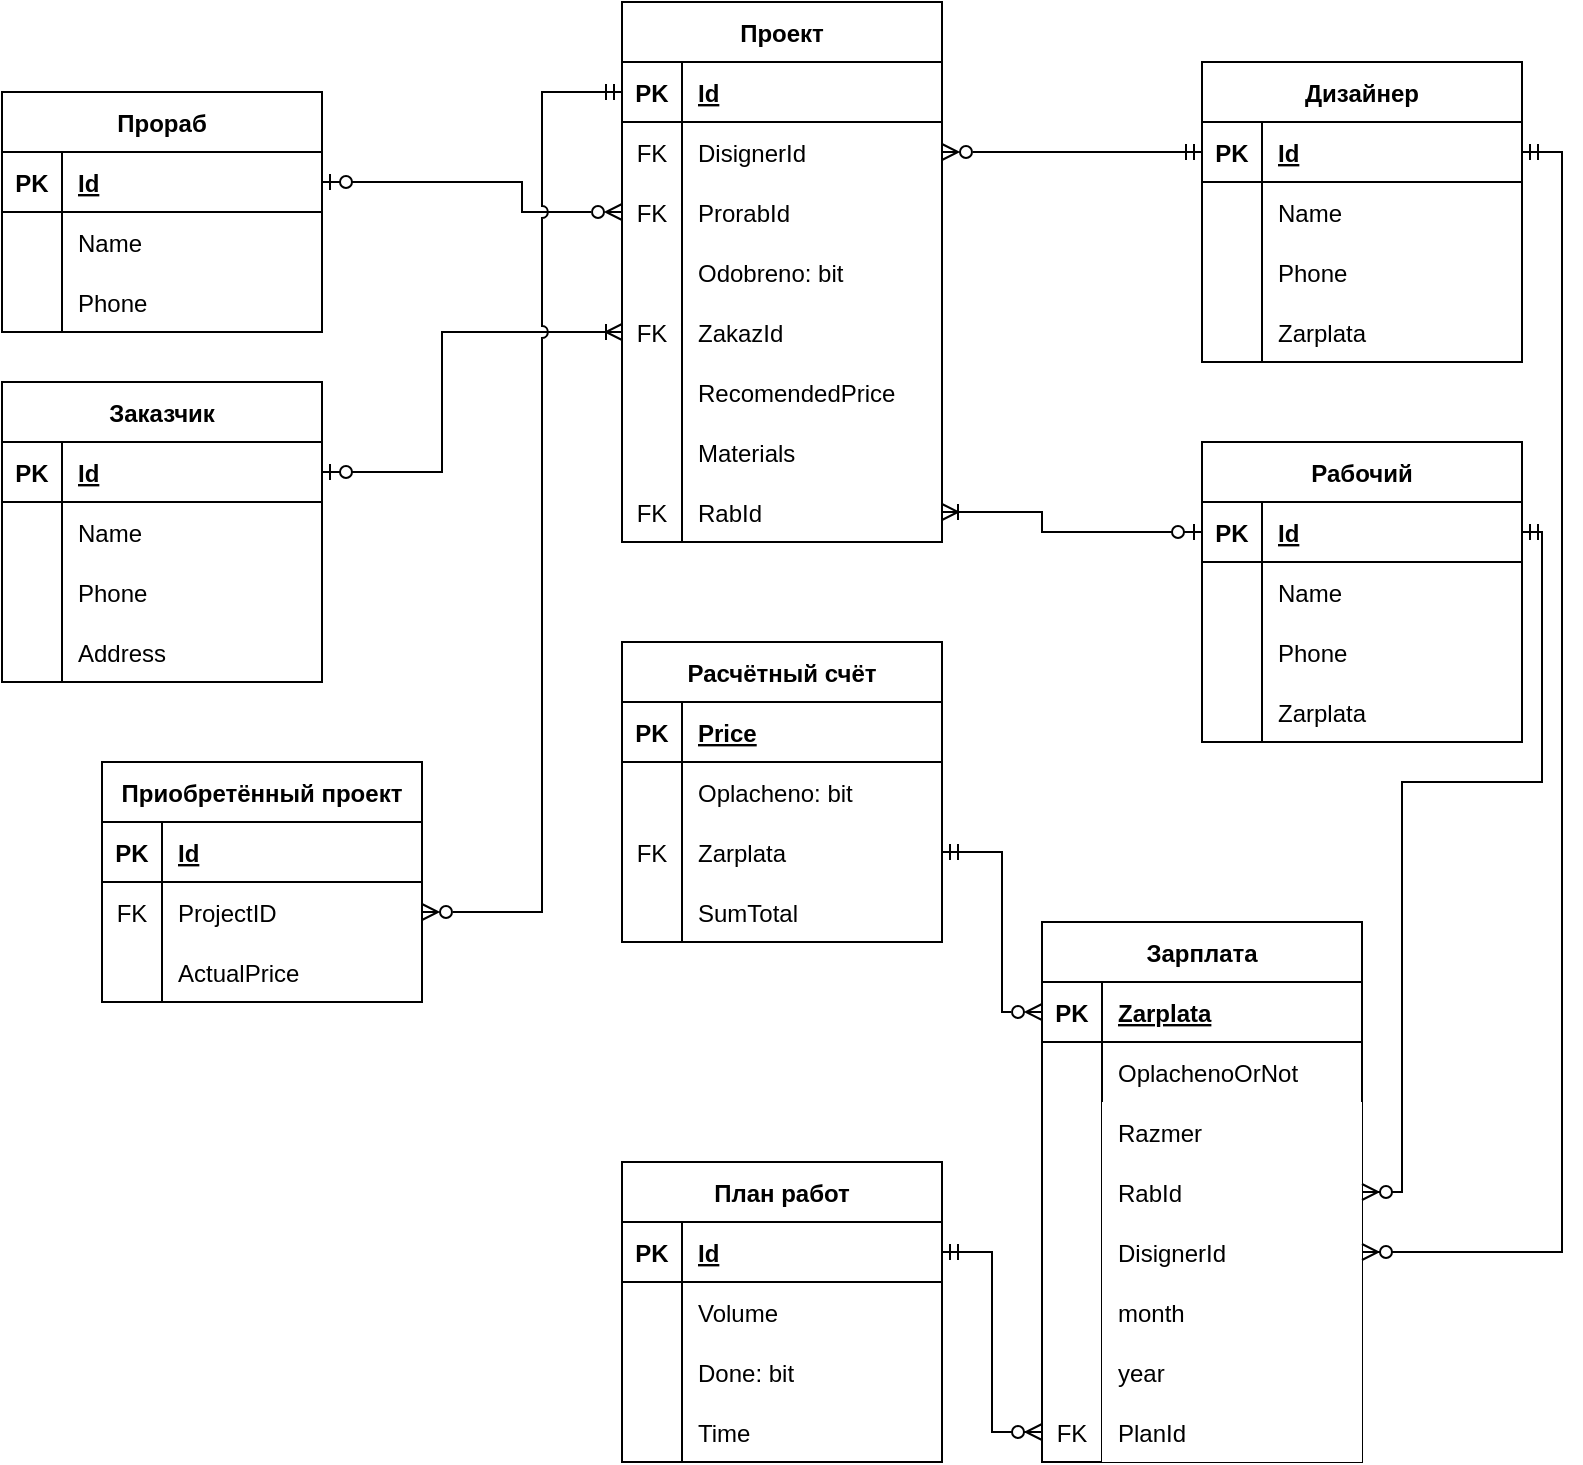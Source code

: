<mxfile version="15.8.8" type="github"><diagram id="3Rl8tJcSyYSh5Y90n7Nx" name="Page-1"><mxGraphModel dx="872" dy="517" grid="1" gridSize="10" guides="1" tooltips="1" connect="1" arrows="1" fold="1" page="1" pageScale="1" pageWidth="827" pageHeight="1169" math="0" shadow="0"><root><mxCell id="0"/><mxCell id="1" parent="0"/><mxCell id="2GZpzk0-WSEuEttG-zYp-17" value="Дизайнер" style="shape=table;startSize=30;container=1;collapsible=1;childLayout=tableLayout;fixedRows=1;rowLines=0;fontStyle=1;align=center;resizeLast=1;" parent="1" vertex="1"><mxGeometry x="630" y="60" width="160" height="150" as="geometry"><mxRectangle x="30" y="60" width="90" height="30" as="alternateBounds"/></mxGeometry></mxCell><mxCell id="2GZpzk0-WSEuEttG-zYp-18" value="" style="shape=partialRectangle;collapsible=0;dropTarget=0;pointerEvents=0;fillColor=none;top=0;left=0;bottom=1;right=0;points=[[0,0.5],[1,0.5]];portConstraint=eastwest;" parent="2GZpzk0-WSEuEttG-zYp-17" vertex="1"><mxGeometry y="30" width="160" height="30" as="geometry"/></mxCell><mxCell id="2GZpzk0-WSEuEttG-zYp-19" value="PK" style="shape=partialRectangle;connectable=0;fillColor=none;top=0;left=0;bottom=0;right=0;fontStyle=1;overflow=hidden;" parent="2GZpzk0-WSEuEttG-zYp-18" vertex="1"><mxGeometry width="30" height="30" as="geometry"><mxRectangle width="30" height="30" as="alternateBounds"/></mxGeometry></mxCell><mxCell id="2GZpzk0-WSEuEttG-zYp-20" value="Id" style="shape=partialRectangle;connectable=0;fillColor=none;top=0;left=0;bottom=0;right=0;align=left;spacingLeft=6;fontStyle=5;overflow=hidden;" parent="2GZpzk0-WSEuEttG-zYp-18" vertex="1"><mxGeometry x="30" width="130" height="30" as="geometry"><mxRectangle width="130" height="30" as="alternateBounds"/></mxGeometry></mxCell><mxCell id="2GZpzk0-WSEuEttG-zYp-21" value="" style="shape=partialRectangle;collapsible=0;dropTarget=0;pointerEvents=0;fillColor=none;top=0;left=0;bottom=0;right=0;points=[[0,0.5],[1,0.5]];portConstraint=eastwest;" parent="2GZpzk0-WSEuEttG-zYp-17" vertex="1"><mxGeometry y="60" width="160" height="30" as="geometry"/></mxCell><mxCell id="2GZpzk0-WSEuEttG-zYp-22" value="" style="shape=partialRectangle;connectable=0;fillColor=none;top=0;left=0;bottom=0;right=0;editable=1;overflow=hidden;" parent="2GZpzk0-WSEuEttG-zYp-21" vertex="1"><mxGeometry width="30" height="30" as="geometry"><mxRectangle width="30" height="30" as="alternateBounds"/></mxGeometry></mxCell><mxCell id="2GZpzk0-WSEuEttG-zYp-23" value="Name" style="shape=partialRectangle;connectable=0;fillColor=none;top=0;left=0;bottom=0;right=0;align=left;spacingLeft=6;overflow=hidden;" parent="2GZpzk0-WSEuEttG-zYp-21" vertex="1"><mxGeometry x="30" width="130" height="30" as="geometry"><mxRectangle width="130" height="30" as="alternateBounds"/></mxGeometry></mxCell><mxCell id="2GZpzk0-WSEuEttG-zYp-52" style="shape=partialRectangle;collapsible=0;dropTarget=0;pointerEvents=0;fillColor=none;top=0;left=0;bottom=0;right=0;points=[[0,0.5],[1,0.5]];portConstraint=eastwest;" parent="2GZpzk0-WSEuEttG-zYp-17" vertex="1"><mxGeometry y="90" width="160" height="30" as="geometry"/></mxCell><mxCell id="2GZpzk0-WSEuEttG-zYp-53" style="shape=partialRectangle;connectable=0;fillColor=none;top=0;left=0;bottom=0;right=0;editable=1;overflow=hidden;" parent="2GZpzk0-WSEuEttG-zYp-52" vertex="1"><mxGeometry width="30" height="30" as="geometry"><mxRectangle width="30" height="30" as="alternateBounds"/></mxGeometry></mxCell><mxCell id="2GZpzk0-WSEuEttG-zYp-54" value="Phone" style="shape=partialRectangle;connectable=0;fillColor=none;top=0;left=0;bottom=0;right=0;align=left;spacingLeft=6;overflow=hidden;" parent="2GZpzk0-WSEuEttG-zYp-52" vertex="1"><mxGeometry x="30" width="130" height="30" as="geometry"><mxRectangle width="130" height="30" as="alternateBounds"/></mxGeometry></mxCell><mxCell id="2GZpzk0-WSEuEttG-zYp-129" style="shape=partialRectangle;collapsible=0;dropTarget=0;pointerEvents=0;fillColor=none;top=0;left=0;bottom=0;right=0;points=[[0,0.5],[1,0.5]];portConstraint=eastwest;" parent="2GZpzk0-WSEuEttG-zYp-17" vertex="1"><mxGeometry y="120" width="160" height="30" as="geometry"/></mxCell><mxCell id="2GZpzk0-WSEuEttG-zYp-130" value="" style="shape=partialRectangle;connectable=0;fillColor=none;top=0;left=0;bottom=0;right=0;editable=1;overflow=hidden;" parent="2GZpzk0-WSEuEttG-zYp-129" vertex="1"><mxGeometry width="30" height="30" as="geometry"><mxRectangle width="30" height="30" as="alternateBounds"/></mxGeometry></mxCell><mxCell id="2GZpzk0-WSEuEttG-zYp-131" value="Zarplata" style="shape=partialRectangle;connectable=0;fillColor=none;top=0;left=0;bottom=0;right=0;align=left;spacingLeft=6;overflow=hidden;" parent="2GZpzk0-WSEuEttG-zYp-129" vertex="1"><mxGeometry x="30" width="130" height="30" as="geometry"><mxRectangle width="130" height="30" as="alternateBounds"/></mxGeometry></mxCell><mxCell id="2GZpzk0-WSEuEttG-zYp-24" value="Рабочий" style="shape=table;startSize=30;container=1;collapsible=1;childLayout=tableLayout;fixedRows=1;rowLines=0;fontStyle=1;align=center;resizeLast=1;" parent="1" vertex="1"><mxGeometry x="630" y="250" width="160" height="150" as="geometry"><mxRectangle x="30" y="60" width="90" height="30" as="alternateBounds"/></mxGeometry></mxCell><mxCell id="2GZpzk0-WSEuEttG-zYp-25" value="" style="shape=partialRectangle;collapsible=0;dropTarget=0;pointerEvents=0;fillColor=none;top=0;left=0;bottom=1;right=0;points=[[0,0.5],[1,0.5]];portConstraint=eastwest;" parent="2GZpzk0-WSEuEttG-zYp-24" vertex="1"><mxGeometry y="30" width="160" height="30" as="geometry"/></mxCell><mxCell id="2GZpzk0-WSEuEttG-zYp-26" value="PK" style="shape=partialRectangle;connectable=0;fillColor=none;top=0;left=0;bottom=0;right=0;fontStyle=1;overflow=hidden;" parent="2GZpzk0-WSEuEttG-zYp-25" vertex="1"><mxGeometry width="30" height="30" as="geometry"><mxRectangle width="30" height="30" as="alternateBounds"/></mxGeometry></mxCell><mxCell id="2GZpzk0-WSEuEttG-zYp-27" value="Id" style="shape=partialRectangle;connectable=0;fillColor=none;top=0;left=0;bottom=0;right=0;align=left;spacingLeft=6;fontStyle=5;overflow=hidden;" parent="2GZpzk0-WSEuEttG-zYp-25" vertex="1"><mxGeometry x="30" width="130" height="30" as="geometry"><mxRectangle width="130" height="30" as="alternateBounds"/></mxGeometry></mxCell><mxCell id="2GZpzk0-WSEuEttG-zYp-28" value="" style="shape=partialRectangle;collapsible=0;dropTarget=0;pointerEvents=0;fillColor=none;top=0;left=0;bottom=0;right=0;points=[[0,0.5],[1,0.5]];portConstraint=eastwest;" parent="2GZpzk0-WSEuEttG-zYp-24" vertex="1"><mxGeometry y="60" width="160" height="30" as="geometry"/></mxCell><mxCell id="2GZpzk0-WSEuEttG-zYp-29" value="" style="shape=partialRectangle;connectable=0;fillColor=none;top=0;left=0;bottom=0;right=0;editable=1;overflow=hidden;" parent="2GZpzk0-WSEuEttG-zYp-28" vertex="1"><mxGeometry width="30" height="30" as="geometry"><mxRectangle width="30" height="30" as="alternateBounds"/></mxGeometry></mxCell><mxCell id="2GZpzk0-WSEuEttG-zYp-30" value="Name" style="shape=partialRectangle;connectable=0;fillColor=none;top=0;left=0;bottom=0;right=0;align=left;spacingLeft=6;overflow=hidden;" parent="2GZpzk0-WSEuEttG-zYp-28" vertex="1"><mxGeometry x="30" width="130" height="30" as="geometry"><mxRectangle width="130" height="30" as="alternateBounds"/></mxGeometry></mxCell><mxCell id="2GZpzk0-WSEuEttG-zYp-49" style="shape=partialRectangle;collapsible=0;dropTarget=0;pointerEvents=0;fillColor=none;top=0;left=0;bottom=0;right=0;points=[[0,0.5],[1,0.5]];portConstraint=eastwest;" parent="2GZpzk0-WSEuEttG-zYp-24" vertex="1"><mxGeometry y="90" width="160" height="30" as="geometry"/></mxCell><mxCell id="2GZpzk0-WSEuEttG-zYp-50" style="shape=partialRectangle;connectable=0;fillColor=none;top=0;left=0;bottom=0;right=0;editable=1;overflow=hidden;" parent="2GZpzk0-WSEuEttG-zYp-49" vertex="1"><mxGeometry width="30" height="30" as="geometry"><mxRectangle width="30" height="30" as="alternateBounds"/></mxGeometry></mxCell><mxCell id="2GZpzk0-WSEuEttG-zYp-51" value="Phone" style="shape=partialRectangle;connectable=0;fillColor=none;top=0;left=0;bottom=0;right=0;align=left;spacingLeft=6;overflow=hidden;" parent="2GZpzk0-WSEuEttG-zYp-49" vertex="1"><mxGeometry x="30" width="130" height="30" as="geometry"><mxRectangle width="130" height="30" as="alternateBounds"/></mxGeometry></mxCell><mxCell id="2GZpzk0-WSEuEttG-zYp-110" style="shape=partialRectangle;collapsible=0;dropTarget=0;pointerEvents=0;fillColor=none;top=0;left=0;bottom=0;right=0;points=[[0,0.5],[1,0.5]];portConstraint=eastwest;" parent="2GZpzk0-WSEuEttG-zYp-24" vertex="1"><mxGeometry y="120" width="160" height="30" as="geometry"/></mxCell><mxCell id="2GZpzk0-WSEuEttG-zYp-111" value="" style="shape=partialRectangle;connectable=0;fillColor=none;top=0;left=0;bottom=0;right=0;editable=1;overflow=hidden;" parent="2GZpzk0-WSEuEttG-zYp-110" vertex="1"><mxGeometry width="30" height="30" as="geometry"><mxRectangle width="30" height="30" as="alternateBounds"/></mxGeometry></mxCell><mxCell id="2GZpzk0-WSEuEttG-zYp-112" value="Zarplata" style="shape=partialRectangle;connectable=0;fillColor=none;top=0;left=0;bottom=0;right=0;align=left;spacingLeft=6;overflow=hidden;" parent="2GZpzk0-WSEuEttG-zYp-110" vertex="1"><mxGeometry x="30" width="130" height="30" as="geometry"><mxRectangle width="130" height="30" as="alternateBounds"/></mxGeometry></mxCell><mxCell id="2GZpzk0-WSEuEttG-zYp-65" value="Заказчик" style="shape=table;startSize=30;container=1;collapsible=1;childLayout=tableLayout;fixedRows=1;rowLines=0;fontStyle=1;align=center;resizeLast=1;" parent="1" vertex="1"><mxGeometry x="30" y="220" width="160" height="150" as="geometry"><mxRectangle x="30" y="60" width="90" height="30" as="alternateBounds"/></mxGeometry></mxCell><mxCell id="2GZpzk0-WSEuEttG-zYp-66" value="" style="shape=partialRectangle;collapsible=0;dropTarget=0;pointerEvents=0;fillColor=none;top=0;left=0;bottom=1;right=0;points=[[0,0.5],[1,0.5]];portConstraint=eastwest;" parent="2GZpzk0-WSEuEttG-zYp-65" vertex="1"><mxGeometry y="30" width="160" height="30" as="geometry"/></mxCell><mxCell id="2GZpzk0-WSEuEttG-zYp-67" value="PK" style="shape=partialRectangle;connectable=0;fillColor=none;top=0;left=0;bottom=0;right=0;fontStyle=1;overflow=hidden;" parent="2GZpzk0-WSEuEttG-zYp-66" vertex="1"><mxGeometry width="30" height="30" as="geometry"><mxRectangle width="30" height="30" as="alternateBounds"/></mxGeometry></mxCell><mxCell id="2GZpzk0-WSEuEttG-zYp-68" value="Id" style="shape=partialRectangle;connectable=0;fillColor=none;top=0;left=0;bottom=0;right=0;align=left;spacingLeft=6;fontStyle=5;overflow=hidden;" parent="2GZpzk0-WSEuEttG-zYp-66" vertex="1"><mxGeometry x="30" width="130" height="30" as="geometry"><mxRectangle width="130" height="30" as="alternateBounds"/></mxGeometry></mxCell><mxCell id="2GZpzk0-WSEuEttG-zYp-69" value="" style="shape=partialRectangle;collapsible=0;dropTarget=0;pointerEvents=0;fillColor=none;top=0;left=0;bottom=0;right=0;points=[[0,0.5],[1,0.5]];portConstraint=eastwest;" parent="2GZpzk0-WSEuEttG-zYp-65" vertex="1"><mxGeometry y="60" width="160" height="30" as="geometry"/></mxCell><mxCell id="2GZpzk0-WSEuEttG-zYp-70" value="" style="shape=partialRectangle;connectable=0;fillColor=none;top=0;left=0;bottom=0;right=0;editable=1;overflow=hidden;" parent="2GZpzk0-WSEuEttG-zYp-69" vertex="1"><mxGeometry width="30" height="30" as="geometry"><mxRectangle width="30" height="30" as="alternateBounds"/></mxGeometry></mxCell><mxCell id="2GZpzk0-WSEuEttG-zYp-71" value="Name" style="shape=partialRectangle;connectable=0;fillColor=none;top=0;left=0;bottom=0;right=0;align=left;spacingLeft=6;overflow=hidden;" parent="2GZpzk0-WSEuEttG-zYp-69" vertex="1"><mxGeometry x="30" width="130" height="30" as="geometry"><mxRectangle width="130" height="30" as="alternateBounds"/></mxGeometry></mxCell><mxCell id="2GZpzk0-WSEuEttG-zYp-72" style="shape=partialRectangle;collapsible=0;dropTarget=0;pointerEvents=0;fillColor=none;top=0;left=0;bottom=0;right=0;points=[[0,0.5],[1,0.5]];portConstraint=eastwest;" parent="2GZpzk0-WSEuEttG-zYp-65" vertex="1"><mxGeometry y="90" width="160" height="30" as="geometry"/></mxCell><mxCell id="2GZpzk0-WSEuEttG-zYp-73" style="shape=partialRectangle;connectable=0;fillColor=none;top=0;left=0;bottom=0;right=0;editable=1;overflow=hidden;" parent="2GZpzk0-WSEuEttG-zYp-72" vertex="1"><mxGeometry width="30" height="30" as="geometry"><mxRectangle width="30" height="30" as="alternateBounds"/></mxGeometry></mxCell><mxCell id="2GZpzk0-WSEuEttG-zYp-74" value="Phone" style="shape=partialRectangle;connectable=0;fillColor=none;top=0;left=0;bottom=0;right=0;align=left;spacingLeft=6;overflow=hidden;" parent="2GZpzk0-WSEuEttG-zYp-72" vertex="1"><mxGeometry x="30" width="130" height="30" as="geometry"><mxRectangle width="130" height="30" as="alternateBounds"/></mxGeometry></mxCell><mxCell id="2GZpzk0-WSEuEttG-zYp-75" style="shape=partialRectangle;collapsible=0;dropTarget=0;pointerEvents=0;fillColor=none;top=0;left=0;bottom=0;right=0;points=[[0,0.5],[1,0.5]];portConstraint=eastwest;" parent="2GZpzk0-WSEuEttG-zYp-65" vertex="1"><mxGeometry y="120" width="160" height="30" as="geometry"/></mxCell><mxCell id="2GZpzk0-WSEuEttG-zYp-76" style="shape=partialRectangle;connectable=0;fillColor=none;top=0;left=0;bottom=0;right=0;editable=1;overflow=hidden;" parent="2GZpzk0-WSEuEttG-zYp-75" vertex="1"><mxGeometry width="30" height="30" as="geometry"><mxRectangle width="30" height="30" as="alternateBounds"/></mxGeometry></mxCell><mxCell id="2GZpzk0-WSEuEttG-zYp-77" value="Address" style="shape=partialRectangle;connectable=0;fillColor=none;top=0;left=0;bottom=0;right=0;align=left;spacingLeft=6;overflow=hidden;" parent="2GZpzk0-WSEuEttG-zYp-75" vertex="1"><mxGeometry x="30" width="130" height="30" as="geometry"><mxRectangle width="130" height="30" as="alternateBounds"/></mxGeometry></mxCell><mxCell id="2GZpzk0-WSEuEttG-zYp-81" value="Проект" style="shape=table;startSize=30;container=1;collapsible=1;childLayout=tableLayout;fixedRows=1;rowLines=0;fontStyle=1;align=center;resizeLast=1;" parent="1" vertex="1"><mxGeometry x="340" y="30" width="160" height="270" as="geometry"><mxRectangle x="30" y="60" width="90" height="30" as="alternateBounds"/></mxGeometry></mxCell><mxCell id="2GZpzk0-WSEuEttG-zYp-82" value="" style="shape=partialRectangle;collapsible=0;dropTarget=0;pointerEvents=0;fillColor=none;top=0;left=0;bottom=1;right=0;points=[[0,0.5],[1,0.5]];portConstraint=eastwest;" parent="2GZpzk0-WSEuEttG-zYp-81" vertex="1"><mxGeometry y="30" width="160" height="30" as="geometry"/></mxCell><mxCell id="2GZpzk0-WSEuEttG-zYp-83" value="PK" style="shape=partialRectangle;connectable=0;fillColor=none;top=0;left=0;bottom=0;right=0;fontStyle=1;overflow=hidden;" parent="2GZpzk0-WSEuEttG-zYp-82" vertex="1"><mxGeometry width="30" height="30" as="geometry"><mxRectangle width="30" height="30" as="alternateBounds"/></mxGeometry></mxCell><mxCell id="2GZpzk0-WSEuEttG-zYp-84" value="Id" style="shape=partialRectangle;connectable=0;fillColor=none;top=0;left=0;bottom=0;right=0;align=left;spacingLeft=6;fontStyle=5;overflow=hidden;" parent="2GZpzk0-WSEuEttG-zYp-82" vertex="1"><mxGeometry x="30" width="130" height="30" as="geometry"><mxRectangle width="130" height="30" as="alternateBounds"/></mxGeometry></mxCell><mxCell id="2GZpzk0-WSEuEttG-zYp-85" value="" style="shape=partialRectangle;collapsible=0;dropTarget=0;pointerEvents=0;fillColor=none;top=0;left=0;bottom=0;right=0;points=[[0,0.5],[1,0.5]];portConstraint=eastwest;" parent="2GZpzk0-WSEuEttG-zYp-81" vertex="1"><mxGeometry y="60" width="160" height="30" as="geometry"/></mxCell><mxCell id="2GZpzk0-WSEuEttG-zYp-86" value="FK" style="shape=partialRectangle;connectable=0;fillColor=none;top=0;left=0;bottom=0;right=0;editable=1;overflow=hidden;" parent="2GZpzk0-WSEuEttG-zYp-85" vertex="1"><mxGeometry width="30" height="30" as="geometry"><mxRectangle width="30" height="30" as="alternateBounds"/></mxGeometry></mxCell><mxCell id="2GZpzk0-WSEuEttG-zYp-87" value="DisignerId" style="shape=partialRectangle;connectable=0;fillColor=none;top=0;left=0;bottom=0;right=0;align=left;spacingLeft=6;overflow=hidden;" parent="2GZpzk0-WSEuEttG-zYp-85" vertex="1"><mxGeometry x="30" width="130" height="30" as="geometry"><mxRectangle width="130" height="30" as="alternateBounds"/></mxGeometry></mxCell><mxCell id="2GZpzk0-WSEuEttG-zYp-220" style="shape=partialRectangle;collapsible=0;dropTarget=0;pointerEvents=0;fillColor=none;top=0;left=0;bottom=0;right=0;points=[[0,0.5],[1,0.5]];portConstraint=eastwest;" parent="2GZpzk0-WSEuEttG-zYp-81" vertex="1"><mxGeometry y="90" width="160" height="30" as="geometry"/></mxCell><mxCell id="2GZpzk0-WSEuEttG-zYp-221" value="FK" style="shape=partialRectangle;connectable=0;fillColor=none;top=0;left=0;bottom=0;right=0;editable=1;overflow=hidden;" parent="2GZpzk0-WSEuEttG-zYp-220" vertex="1"><mxGeometry width="30" height="30" as="geometry"><mxRectangle width="30" height="30" as="alternateBounds"/></mxGeometry></mxCell><mxCell id="2GZpzk0-WSEuEttG-zYp-222" value="ProrabId" style="shape=partialRectangle;connectable=0;fillColor=none;top=0;left=0;bottom=0;right=0;align=left;spacingLeft=6;overflow=hidden;" parent="2GZpzk0-WSEuEttG-zYp-220" vertex="1"><mxGeometry x="30" width="130" height="30" as="geometry"><mxRectangle width="130" height="30" as="alternateBounds"/></mxGeometry></mxCell><mxCell id="2GZpzk0-WSEuEttG-zYp-88" style="shape=partialRectangle;collapsible=0;dropTarget=0;pointerEvents=0;fillColor=none;top=0;left=0;bottom=0;right=0;points=[[0,0.5],[1,0.5]];portConstraint=eastwest;" parent="2GZpzk0-WSEuEttG-zYp-81" vertex="1"><mxGeometry y="120" width="160" height="30" as="geometry"/></mxCell><mxCell id="2GZpzk0-WSEuEttG-zYp-89" style="shape=partialRectangle;connectable=0;fillColor=none;top=0;left=0;bottom=0;right=0;editable=1;overflow=hidden;" parent="2GZpzk0-WSEuEttG-zYp-88" vertex="1"><mxGeometry width="30" height="30" as="geometry"><mxRectangle width="30" height="30" as="alternateBounds"/></mxGeometry></mxCell><mxCell id="2GZpzk0-WSEuEttG-zYp-90" value="Odobreno: bit" style="shape=partialRectangle;connectable=0;fillColor=none;top=0;left=0;bottom=0;right=0;align=left;spacingLeft=6;overflow=hidden;" parent="2GZpzk0-WSEuEttG-zYp-88" vertex="1"><mxGeometry x="30" width="130" height="30" as="geometry"><mxRectangle width="130" height="30" as="alternateBounds"/></mxGeometry></mxCell><mxCell id="2GZpzk0-WSEuEttG-zYp-91" style="shape=partialRectangle;collapsible=0;dropTarget=0;pointerEvents=0;fillColor=none;top=0;left=0;bottom=0;right=0;points=[[0,0.5],[1,0.5]];portConstraint=eastwest;" parent="2GZpzk0-WSEuEttG-zYp-81" vertex="1"><mxGeometry y="150" width="160" height="30" as="geometry"/></mxCell><mxCell id="2GZpzk0-WSEuEttG-zYp-92" value="FK" style="shape=partialRectangle;connectable=0;fillColor=none;top=0;left=0;bottom=0;right=0;editable=1;overflow=hidden;" parent="2GZpzk0-WSEuEttG-zYp-91" vertex="1"><mxGeometry width="30" height="30" as="geometry"><mxRectangle width="30" height="30" as="alternateBounds"/></mxGeometry></mxCell><mxCell id="2GZpzk0-WSEuEttG-zYp-93" value="ZakazId" style="shape=partialRectangle;connectable=0;fillColor=none;top=0;left=0;bottom=0;right=0;align=left;spacingLeft=6;overflow=hidden;" parent="2GZpzk0-WSEuEttG-zYp-91" vertex="1"><mxGeometry x="30" width="130" height="30" as="geometry"><mxRectangle width="130" height="30" as="alternateBounds"/></mxGeometry></mxCell><mxCell id="2GZpzk0-WSEuEttG-zYp-94" style="shape=partialRectangle;collapsible=0;dropTarget=0;pointerEvents=0;fillColor=none;top=0;left=0;bottom=0;right=0;points=[[0,0.5],[1,0.5]];portConstraint=eastwest;" parent="2GZpzk0-WSEuEttG-zYp-81" vertex="1"><mxGeometry y="180" width="160" height="30" as="geometry"/></mxCell><mxCell id="2GZpzk0-WSEuEttG-zYp-95" value="" style="shape=partialRectangle;connectable=0;fillColor=none;top=0;left=0;bottom=0;right=0;editable=1;overflow=hidden;" parent="2GZpzk0-WSEuEttG-zYp-94" vertex="1"><mxGeometry width="30" height="30" as="geometry"><mxRectangle width="30" height="30" as="alternateBounds"/></mxGeometry></mxCell><mxCell id="2GZpzk0-WSEuEttG-zYp-96" value="RecomendedPrice" style="shape=partialRectangle;connectable=0;fillColor=none;top=0;left=0;bottom=0;right=0;align=left;spacingLeft=6;overflow=hidden;" parent="2GZpzk0-WSEuEttG-zYp-94" vertex="1"><mxGeometry x="30" width="130" height="30" as="geometry"><mxRectangle width="130" height="30" as="alternateBounds"/></mxGeometry></mxCell><mxCell id="2GZpzk0-WSEuEttG-zYp-113" style="shape=partialRectangle;collapsible=0;dropTarget=0;pointerEvents=0;fillColor=none;top=0;left=0;bottom=0;right=0;points=[[0,0.5],[1,0.5]];portConstraint=eastwest;" parent="2GZpzk0-WSEuEttG-zYp-81" vertex="1"><mxGeometry y="210" width="160" height="30" as="geometry"/></mxCell><mxCell id="2GZpzk0-WSEuEttG-zYp-114" style="shape=partialRectangle;connectable=0;fillColor=none;top=0;left=0;bottom=0;right=0;editable=1;overflow=hidden;" parent="2GZpzk0-WSEuEttG-zYp-113" vertex="1"><mxGeometry width="30" height="30" as="geometry"><mxRectangle width="30" height="30" as="alternateBounds"/></mxGeometry></mxCell><mxCell id="2GZpzk0-WSEuEttG-zYp-115" value="Materials" style="shape=partialRectangle;connectable=0;fillColor=none;top=0;left=0;bottom=0;right=0;align=left;spacingLeft=6;overflow=hidden;" parent="2GZpzk0-WSEuEttG-zYp-113" vertex="1"><mxGeometry x="30" width="130" height="30" as="geometry"><mxRectangle width="130" height="30" as="alternateBounds"/></mxGeometry></mxCell><mxCell id="2GZpzk0-WSEuEttG-zYp-181" style="shape=partialRectangle;collapsible=0;dropTarget=0;pointerEvents=0;fillColor=none;top=0;left=0;bottom=0;right=0;points=[[0,0.5],[1,0.5]];portConstraint=eastwest;" parent="2GZpzk0-WSEuEttG-zYp-81" vertex="1"><mxGeometry y="240" width="160" height="30" as="geometry"/></mxCell><mxCell id="2GZpzk0-WSEuEttG-zYp-182" value="FK" style="shape=partialRectangle;connectable=0;fillColor=none;top=0;left=0;bottom=0;right=0;editable=1;overflow=hidden;" parent="2GZpzk0-WSEuEttG-zYp-181" vertex="1"><mxGeometry width="30" height="30" as="geometry"><mxRectangle width="30" height="30" as="alternateBounds"/></mxGeometry></mxCell><mxCell id="2GZpzk0-WSEuEttG-zYp-183" value="RabId" style="shape=partialRectangle;connectable=0;fillColor=none;top=0;left=0;bottom=0;right=0;align=left;spacingLeft=6;overflow=hidden;" parent="2GZpzk0-WSEuEttG-zYp-181" vertex="1"><mxGeometry x="30" width="130" height="30" as="geometry"><mxRectangle width="130" height="30" as="alternateBounds"/></mxGeometry></mxCell><mxCell id="2GZpzk0-WSEuEttG-zYp-97" value="Расчётный счёт" style="shape=table;startSize=30;container=1;collapsible=1;childLayout=tableLayout;fixedRows=1;rowLines=0;fontStyle=1;align=center;resizeLast=1;" parent="1" vertex="1"><mxGeometry x="340" y="350" width="160" height="150" as="geometry"><mxRectangle x="30" y="60" width="90" height="30" as="alternateBounds"/></mxGeometry></mxCell><mxCell id="2GZpzk0-WSEuEttG-zYp-98" value="" style="shape=partialRectangle;collapsible=0;dropTarget=0;pointerEvents=0;fillColor=none;top=0;left=0;bottom=1;right=0;points=[[0,0.5],[1,0.5]];portConstraint=eastwest;" parent="2GZpzk0-WSEuEttG-zYp-97" vertex="1"><mxGeometry y="30" width="160" height="30" as="geometry"/></mxCell><mxCell id="2GZpzk0-WSEuEttG-zYp-99" value="PK" style="shape=partialRectangle;connectable=0;fillColor=none;top=0;left=0;bottom=0;right=0;fontStyle=1;overflow=hidden;" parent="2GZpzk0-WSEuEttG-zYp-98" vertex="1"><mxGeometry width="30" height="30" as="geometry"><mxRectangle width="30" height="30" as="alternateBounds"/></mxGeometry></mxCell><mxCell id="2GZpzk0-WSEuEttG-zYp-100" value="Price" style="shape=partialRectangle;connectable=0;fillColor=none;top=0;left=0;bottom=0;right=0;align=left;spacingLeft=6;fontStyle=5;overflow=hidden;" parent="2GZpzk0-WSEuEttG-zYp-98" vertex="1"><mxGeometry x="30" width="130" height="30" as="geometry"><mxRectangle width="130" height="30" as="alternateBounds"/></mxGeometry></mxCell><mxCell id="2GZpzk0-WSEuEttG-zYp-101" value="" style="shape=partialRectangle;collapsible=0;dropTarget=0;pointerEvents=0;fillColor=none;top=0;left=0;bottom=0;right=0;points=[[0,0.5],[1,0.5]];portConstraint=eastwest;" parent="2GZpzk0-WSEuEttG-zYp-97" vertex="1"><mxGeometry y="60" width="160" height="30" as="geometry"/></mxCell><mxCell id="2GZpzk0-WSEuEttG-zYp-102" value="" style="shape=partialRectangle;connectable=0;fillColor=none;top=0;left=0;bottom=0;right=0;editable=1;overflow=hidden;" parent="2GZpzk0-WSEuEttG-zYp-101" vertex="1"><mxGeometry width="30" height="30" as="geometry"><mxRectangle width="30" height="30" as="alternateBounds"/></mxGeometry></mxCell><mxCell id="2GZpzk0-WSEuEttG-zYp-103" value="Oplacheno: bit" style="shape=partialRectangle;connectable=0;fillColor=none;top=0;left=0;bottom=0;right=0;align=left;spacingLeft=6;overflow=hidden;" parent="2GZpzk0-WSEuEttG-zYp-101" vertex="1"><mxGeometry x="30" width="130" height="30" as="geometry"><mxRectangle width="130" height="30" as="alternateBounds"/></mxGeometry></mxCell><mxCell id="2GZpzk0-WSEuEttG-zYp-116" style="shape=partialRectangle;collapsible=0;dropTarget=0;pointerEvents=0;fillColor=none;top=0;left=0;bottom=0;right=0;points=[[0,0.5],[1,0.5]];portConstraint=eastwest;" parent="2GZpzk0-WSEuEttG-zYp-97" vertex="1"><mxGeometry y="90" width="160" height="30" as="geometry"/></mxCell><mxCell id="2GZpzk0-WSEuEttG-zYp-117" value="FK" style="shape=partialRectangle;connectable=0;fillColor=none;top=0;left=0;bottom=0;right=0;editable=1;overflow=hidden;" parent="2GZpzk0-WSEuEttG-zYp-116" vertex="1"><mxGeometry width="30" height="30" as="geometry"><mxRectangle width="30" height="30" as="alternateBounds"/></mxGeometry></mxCell><mxCell id="2GZpzk0-WSEuEttG-zYp-118" value="Zarplata" style="shape=partialRectangle;connectable=0;fillColor=none;top=0;left=0;bottom=0;right=0;align=left;spacingLeft=6;overflow=hidden;" parent="2GZpzk0-WSEuEttG-zYp-116" vertex="1"><mxGeometry x="30" width="130" height="30" as="geometry"><mxRectangle width="130" height="30" as="alternateBounds"/></mxGeometry></mxCell><mxCell id="H2Y4BsJa6BW6D5PVt6nU-1" style="shape=partialRectangle;collapsible=0;dropTarget=0;pointerEvents=0;fillColor=none;top=0;left=0;bottom=0;right=0;points=[[0,0.5],[1,0.5]];portConstraint=eastwest;" vertex="1" parent="2GZpzk0-WSEuEttG-zYp-97"><mxGeometry y="120" width="160" height="30" as="geometry"/></mxCell><mxCell id="H2Y4BsJa6BW6D5PVt6nU-2" value="" style="shape=partialRectangle;connectable=0;fillColor=none;top=0;left=0;bottom=0;right=0;editable=1;overflow=hidden;" vertex="1" parent="H2Y4BsJa6BW6D5PVt6nU-1"><mxGeometry width="30" height="30" as="geometry"><mxRectangle width="30" height="30" as="alternateBounds"/></mxGeometry></mxCell><mxCell id="H2Y4BsJa6BW6D5PVt6nU-3" value="SumTotal" style="shape=partialRectangle;connectable=0;fillColor=none;top=0;left=0;bottom=0;right=0;align=left;spacingLeft=6;overflow=hidden;" vertex="1" parent="H2Y4BsJa6BW6D5PVt6nU-1"><mxGeometry x="30" width="130" height="30" as="geometry"><mxRectangle width="130" height="30" as="alternateBounds"/></mxGeometry></mxCell><mxCell id="2GZpzk0-WSEuEttG-zYp-119" value="Зарплата" style="shape=table;startSize=30;container=1;collapsible=1;childLayout=tableLayout;fixedRows=1;rowLines=0;fontStyle=1;align=center;resizeLast=1;" parent="1" vertex="1"><mxGeometry x="550" y="490" width="160" height="270" as="geometry"><mxRectangle x="30" y="60" width="90" height="30" as="alternateBounds"/></mxGeometry></mxCell><mxCell id="2GZpzk0-WSEuEttG-zYp-120" value="" style="shape=partialRectangle;collapsible=0;dropTarget=0;pointerEvents=0;fillColor=none;top=0;left=0;bottom=1;right=0;points=[[0,0.5],[1,0.5]];portConstraint=eastwest;" parent="2GZpzk0-WSEuEttG-zYp-119" vertex="1"><mxGeometry y="30" width="160" height="30" as="geometry"/></mxCell><mxCell id="2GZpzk0-WSEuEttG-zYp-121" value="PK" style="shape=partialRectangle;connectable=0;fillColor=none;top=0;left=0;bottom=0;right=0;fontStyle=1;overflow=hidden;" parent="2GZpzk0-WSEuEttG-zYp-120" vertex="1"><mxGeometry width="30" height="30" as="geometry"><mxRectangle width="30" height="30" as="alternateBounds"/></mxGeometry></mxCell><mxCell id="2GZpzk0-WSEuEttG-zYp-122" value="Zarplata" style="shape=partialRectangle;connectable=0;fillColor=none;top=0;left=0;bottom=0;right=0;align=left;spacingLeft=6;fontStyle=5;overflow=hidden;" parent="2GZpzk0-WSEuEttG-zYp-120" vertex="1"><mxGeometry x="30" width="130" height="30" as="geometry"><mxRectangle width="130" height="30" as="alternateBounds"/></mxGeometry></mxCell><mxCell id="2GZpzk0-WSEuEttG-zYp-123" value="" style="shape=partialRectangle;collapsible=0;dropTarget=0;pointerEvents=0;fillColor=none;top=0;left=0;bottom=0;right=0;points=[[0,0.5],[1,0.5]];portConstraint=eastwest;" parent="2GZpzk0-WSEuEttG-zYp-119" vertex="1"><mxGeometry y="60" width="160" height="30" as="geometry"/></mxCell><mxCell id="2GZpzk0-WSEuEttG-zYp-124" value="" style="shape=partialRectangle;connectable=0;fillColor=none;top=0;left=0;bottom=0;right=0;editable=1;overflow=hidden;" parent="2GZpzk0-WSEuEttG-zYp-123" vertex="1"><mxGeometry width="30" height="30" as="geometry"><mxRectangle width="30" height="30" as="alternateBounds"/></mxGeometry></mxCell><mxCell id="2GZpzk0-WSEuEttG-zYp-125" value="OplachenoOrNot" style="shape=partialRectangle;connectable=0;fillColor=none;top=0;left=0;bottom=0;right=0;align=left;spacingLeft=6;overflow=hidden;" parent="2GZpzk0-WSEuEttG-zYp-123" vertex="1"><mxGeometry x="30" width="130" height="30" as="geometry"><mxRectangle width="130" height="30" as="alternateBounds"/></mxGeometry></mxCell><mxCell id="52WISoop0976-E9HPHbw-19" value="" style="shape=partialRectangle;collapsible=0;dropTarget=0;pointerEvents=0;fillColor=none;top=0;left=0;bottom=0;right=0;points=[[0,0.5],[1,0.5]];portConstraint=eastwest;" parent="2GZpzk0-WSEuEttG-zYp-119" vertex="1"><mxGeometry y="90" width="160" height="30" as="geometry"/></mxCell><mxCell id="52WISoop0976-E9HPHbw-20" value="" style="shape=partialRectangle;connectable=0;fillColor=none;top=0;left=0;bottom=0;right=0;editable=1;overflow=hidden;" parent="52WISoop0976-E9HPHbw-19" vertex="1"><mxGeometry width="30" height="30" as="geometry"><mxRectangle width="30" height="30" as="alternateBounds"/></mxGeometry></mxCell><mxCell id="52WISoop0976-E9HPHbw-21" value="Razmer" style="shape=partialRectangle;connectable=0;top=0;left=0;bottom=0;right=0;align=left;spacingLeft=6;overflow=hidden;" parent="52WISoop0976-E9HPHbw-19" vertex="1"><mxGeometry x="30" width="130" height="30" as="geometry"><mxRectangle width="130" height="30" as="alternateBounds"/></mxGeometry></mxCell><mxCell id="52WISoop0976-E9HPHbw-22" value="" style="shape=partialRectangle;collapsible=0;dropTarget=0;pointerEvents=0;fillColor=none;top=0;left=0;bottom=0;right=0;points=[[0,0.5],[1,0.5]];portConstraint=eastwest;" parent="2GZpzk0-WSEuEttG-zYp-119" vertex="1"><mxGeometry y="120" width="160" height="30" as="geometry"/></mxCell><mxCell id="52WISoop0976-E9HPHbw-23" value="" style="shape=partialRectangle;connectable=0;fillColor=none;top=0;left=0;bottom=0;right=0;editable=1;overflow=hidden;" parent="52WISoop0976-E9HPHbw-22" vertex="1"><mxGeometry width="30" height="30" as="geometry"><mxRectangle width="30" height="30" as="alternateBounds"/></mxGeometry></mxCell><mxCell id="52WISoop0976-E9HPHbw-24" value="RabId" style="shape=partialRectangle;connectable=0;top=0;left=0;bottom=0;right=0;align=left;spacingLeft=6;overflow=hidden;" parent="52WISoop0976-E9HPHbw-22" vertex="1"><mxGeometry x="30" width="130" height="30" as="geometry"><mxRectangle width="130" height="30" as="alternateBounds"/></mxGeometry></mxCell><mxCell id="52WISoop0976-E9HPHbw-25" value="" style="shape=partialRectangle;collapsible=0;dropTarget=0;pointerEvents=0;fillColor=none;top=0;left=0;bottom=0;right=0;points=[[0,0.5],[1,0.5]];portConstraint=eastwest;" parent="2GZpzk0-WSEuEttG-zYp-119" vertex="1"><mxGeometry y="150" width="160" height="30" as="geometry"/></mxCell><mxCell id="52WISoop0976-E9HPHbw-26" value="" style="shape=partialRectangle;connectable=0;fillColor=none;top=0;left=0;bottom=0;right=0;editable=1;overflow=hidden;" parent="52WISoop0976-E9HPHbw-25" vertex="1"><mxGeometry width="30" height="30" as="geometry"><mxRectangle width="30" height="30" as="alternateBounds"/></mxGeometry></mxCell><mxCell id="52WISoop0976-E9HPHbw-27" value="DisignerId" style="shape=partialRectangle;connectable=0;top=0;left=0;bottom=0;right=0;align=left;spacingLeft=6;overflow=hidden;" parent="52WISoop0976-E9HPHbw-25" vertex="1"><mxGeometry x="30" width="130" height="30" as="geometry"><mxRectangle width="130" height="30" as="alternateBounds"/></mxGeometry></mxCell><mxCell id="52WISoop0976-E9HPHbw-28" value="" style="shape=partialRectangle;collapsible=0;dropTarget=0;pointerEvents=0;fillColor=none;top=0;left=0;bottom=0;right=0;points=[[0,0.5],[1,0.5]];portConstraint=eastwest;" parent="2GZpzk0-WSEuEttG-zYp-119" vertex="1"><mxGeometry y="180" width="160" height="30" as="geometry"/></mxCell><mxCell id="52WISoop0976-E9HPHbw-29" value="" style="shape=partialRectangle;connectable=0;fillColor=none;top=0;left=0;bottom=0;right=0;editable=1;overflow=hidden;" parent="52WISoop0976-E9HPHbw-28" vertex="1"><mxGeometry width="30" height="30" as="geometry"><mxRectangle width="30" height="30" as="alternateBounds"/></mxGeometry></mxCell><mxCell id="52WISoop0976-E9HPHbw-30" value="month" style="shape=partialRectangle;connectable=0;top=0;left=0;bottom=0;right=0;align=left;spacingLeft=6;overflow=hidden;" parent="52WISoop0976-E9HPHbw-28" vertex="1"><mxGeometry x="30" width="130" height="30" as="geometry"><mxRectangle width="130" height="30" as="alternateBounds"/></mxGeometry></mxCell><mxCell id="52WISoop0976-E9HPHbw-31" value="" style="shape=partialRectangle;collapsible=0;dropTarget=0;pointerEvents=0;fillColor=none;top=0;left=0;bottom=0;right=0;points=[[0,0.5],[1,0.5]];portConstraint=eastwest;" parent="2GZpzk0-WSEuEttG-zYp-119" vertex="1"><mxGeometry y="210" width="160" height="30" as="geometry"/></mxCell><mxCell id="52WISoop0976-E9HPHbw-32" value="" style="shape=partialRectangle;connectable=0;fillColor=none;top=0;left=0;bottom=0;right=0;editable=1;overflow=hidden;" parent="52WISoop0976-E9HPHbw-31" vertex="1"><mxGeometry width="30" height="30" as="geometry"><mxRectangle width="30" height="30" as="alternateBounds"/></mxGeometry></mxCell><mxCell id="52WISoop0976-E9HPHbw-33" value="year" style="shape=partialRectangle;connectable=0;top=0;left=0;bottom=0;right=0;align=left;spacingLeft=6;overflow=hidden;" parent="52WISoop0976-E9HPHbw-31" vertex="1"><mxGeometry x="30" width="130" height="30" as="geometry"><mxRectangle width="130" height="30" as="alternateBounds"/></mxGeometry></mxCell><mxCell id="4nK4UZOHgQ07K8VdD2ZO-25" value="" style="shape=partialRectangle;collapsible=0;dropTarget=0;pointerEvents=0;fillColor=none;top=0;left=0;bottom=0;right=0;points=[[0,0.5],[1,0.5]];portConstraint=eastwest;" parent="2GZpzk0-WSEuEttG-zYp-119" vertex="1"><mxGeometry y="240" width="160" height="30" as="geometry"/></mxCell><mxCell id="4nK4UZOHgQ07K8VdD2ZO-26" value="FK" style="shape=partialRectangle;connectable=0;fillColor=none;top=0;left=0;bottom=0;right=0;editable=1;overflow=hidden;" parent="4nK4UZOHgQ07K8VdD2ZO-25" vertex="1"><mxGeometry width="30" height="30" as="geometry"><mxRectangle width="30" height="30" as="alternateBounds"/></mxGeometry></mxCell><mxCell id="4nK4UZOHgQ07K8VdD2ZO-27" value="PlanId" style="shape=partialRectangle;connectable=0;top=0;left=0;bottom=0;right=0;align=left;spacingLeft=6;overflow=hidden;" parent="4nK4UZOHgQ07K8VdD2ZO-25" vertex="1"><mxGeometry x="30" width="130" height="30" as="geometry"><mxRectangle width="130" height="30" as="alternateBounds"/></mxGeometry></mxCell><mxCell id="2GZpzk0-WSEuEttG-zYp-135" value="" style="edgeStyle=orthogonalEdgeStyle;fontSize=12;html=1;endArrow=ERzeroToMany;startArrow=ERmandOne;rounded=0;entryX=0;entryY=0.5;entryDx=0;entryDy=0;endFill=0;" parent="1" target="2GZpzk0-WSEuEttG-zYp-120" edge="1"><mxGeometry width="100" height="100" relative="1" as="geometry"><mxPoint x="500" y="455" as="sourcePoint"/><mxPoint x="240" y="165" as="targetPoint"/><Array as="points"><mxPoint x="530" y="455"/><mxPoint x="530" y="535"/></Array></mxGeometry></mxCell><mxCell id="2GZpzk0-WSEuEttG-zYp-158" value="" style="edgeStyle=orthogonalEdgeStyle;fontSize=12;html=1;endArrow=ERzeroToMany;startArrow=ERmandOne;rounded=0;entryX=1;entryY=0.5;entryDx=0;entryDy=0;exitX=0;exitY=0.5;exitDx=0;exitDy=0;startFill=0;endFill=0;" parent="1" source="2GZpzk0-WSEuEttG-zYp-18" target="2GZpzk0-WSEuEttG-zYp-85" edge="1"><mxGeometry width="100" height="100" relative="1" as="geometry"><mxPoint x="460" y="345.059" as="sourcePoint"/><mxPoint x="600" y="210" as="targetPoint"/><Array as="points"><mxPoint x="570" y="105"/><mxPoint x="570" y="105"/></Array></mxGeometry></mxCell><mxCell id="2GZpzk0-WSEuEttG-zYp-179" value="" style="edgeStyle=orthogonalEdgeStyle;fontSize=12;html=1;endArrow=ERoneToMany;startArrow=ERzeroToOne;rounded=0;entryX=0;entryY=0.5;entryDx=0;entryDy=0;exitX=1;exitY=0.5;exitDx=0;exitDy=0;" parent="1" source="2GZpzk0-WSEuEttG-zYp-66" target="2GZpzk0-WSEuEttG-zYp-91" edge="1"><mxGeometry width="100" height="100" relative="1" as="geometry"><mxPoint x="273.5" y="345.059" as="sourcePoint"/><mxPoint x="413.5" y="210" as="targetPoint"/><Array as="points"><mxPoint x="250" y="265"/><mxPoint x="250" y="195"/></Array></mxGeometry></mxCell><mxCell id="2GZpzk0-WSEuEttG-zYp-180" value="" style="edgeStyle=orthogonalEdgeStyle;fontSize=12;html=1;endArrow=ERoneToMany;startArrow=ERzeroToOne;rounded=0;exitX=0;exitY=0.5;exitDx=0;exitDy=0;entryX=1;entryY=0.5;entryDx=0;entryDy=0;" parent="1" source="2GZpzk0-WSEuEttG-zYp-25" target="2GZpzk0-WSEuEttG-zYp-181" edge="1"><mxGeometry width="100" height="100" relative="1" as="geometry"><mxPoint x="460" y="330" as="sourcePoint"/><mxPoint x="490" y="290" as="targetPoint"/><Array as="points"><mxPoint x="550" y="295"/><mxPoint x="550" y="285"/></Array></mxGeometry></mxCell><mxCell id="2GZpzk0-WSEuEttG-zYp-198" value="Прораб" style="shape=table;startSize=30;container=1;collapsible=1;childLayout=tableLayout;fixedRows=1;rowLines=0;fontStyle=1;align=center;resizeLast=1;" parent="1" vertex="1"><mxGeometry x="30" y="75" width="160" height="120" as="geometry"><mxRectangle x="30" y="60" width="90" height="30" as="alternateBounds"/></mxGeometry></mxCell><mxCell id="2GZpzk0-WSEuEttG-zYp-199" value="" style="shape=partialRectangle;collapsible=0;dropTarget=0;pointerEvents=0;fillColor=none;top=0;left=0;bottom=1;right=0;points=[[0,0.5],[1,0.5]];portConstraint=eastwest;" parent="2GZpzk0-WSEuEttG-zYp-198" vertex="1"><mxGeometry y="30" width="160" height="30" as="geometry"/></mxCell><mxCell id="2GZpzk0-WSEuEttG-zYp-200" value="PK" style="shape=partialRectangle;connectable=0;fillColor=none;top=0;left=0;bottom=0;right=0;fontStyle=1;overflow=hidden;" parent="2GZpzk0-WSEuEttG-zYp-199" vertex="1"><mxGeometry width="30" height="30" as="geometry"><mxRectangle width="30" height="30" as="alternateBounds"/></mxGeometry></mxCell><mxCell id="2GZpzk0-WSEuEttG-zYp-201" value="Id" style="shape=partialRectangle;connectable=0;fillColor=none;top=0;left=0;bottom=0;right=0;align=left;spacingLeft=6;fontStyle=5;overflow=hidden;" parent="2GZpzk0-WSEuEttG-zYp-199" vertex="1"><mxGeometry x="30" width="130" height="30" as="geometry"><mxRectangle width="130" height="30" as="alternateBounds"/></mxGeometry></mxCell><mxCell id="2GZpzk0-WSEuEttG-zYp-202" value="" style="shape=partialRectangle;collapsible=0;dropTarget=0;pointerEvents=0;fillColor=none;top=0;left=0;bottom=0;right=0;points=[[0,0.5],[1,0.5]];portConstraint=eastwest;" parent="2GZpzk0-WSEuEttG-zYp-198" vertex="1"><mxGeometry y="60" width="160" height="30" as="geometry"/></mxCell><mxCell id="2GZpzk0-WSEuEttG-zYp-203" value="" style="shape=partialRectangle;connectable=0;fillColor=none;top=0;left=0;bottom=0;right=0;editable=1;overflow=hidden;" parent="2GZpzk0-WSEuEttG-zYp-202" vertex="1"><mxGeometry width="30" height="30" as="geometry"><mxRectangle width="30" height="30" as="alternateBounds"/></mxGeometry></mxCell><mxCell id="2GZpzk0-WSEuEttG-zYp-204" value="Name" style="shape=partialRectangle;connectable=0;fillColor=none;top=0;left=0;bottom=0;right=0;align=left;spacingLeft=6;overflow=hidden;" parent="2GZpzk0-WSEuEttG-zYp-202" vertex="1"><mxGeometry x="30" width="130" height="30" as="geometry"><mxRectangle width="130" height="30" as="alternateBounds"/></mxGeometry></mxCell><mxCell id="2GZpzk0-WSEuEttG-zYp-205" style="shape=partialRectangle;collapsible=0;dropTarget=0;pointerEvents=0;fillColor=none;top=0;left=0;bottom=0;right=0;points=[[0,0.5],[1,0.5]];portConstraint=eastwest;" parent="2GZpzk0-WSEuEttG-zYp-198" vertex="1"><mxGeometry y="90" width="160" height="30" as="geometry"/></mxCell><mxCell id="2GZpzk0-WSEuEttG-zYp-206" value="" style="shape=partialRectangle;connectable=0;fillColor=none;top=0;left=0;bottom=0;right=0;editable=1;overflow=hidden;" parent="2GZpzk0-WSEuEttG-zYp-205" vertex="1"><mxGeometry width="30" height="30" as="geometry"><mxRectangle width="30" height="30" as="alternateBounds"/></mxGeometry></mxCell><mxCell id="2GZpzk0-WSEuEttG-zYp-207" value="Phone" style="shape=partialRectangle;connectable=0;fillColor=none;top=0;left=0;bottom=0;right=0;align=left;spacingLeft=6;overflow=hidden;" parent="2GZpzk0-WSEuEttG-zYp-205" vertex="1"><mxGeometry x="30" width="130" height="30" as="geometry"><mxRectangle width="130" height="30" as="alternateBounds"/></mxGeometry></mxCell><mxCell id="2GZpzk0-WSEuEttG-zYp-223" value="" style="edgeStyle=orthogonalEdgeStyle;fontSize=12;html=1;endArrow=ERzeroToMany;startArrow=ERzeroToOne;rounded=0;exitX=1;exitY=0.5;exitDx=0;exitDy=0;entryX=0;entryY=0.5;entryDx=0;entryDy=0;endFill=0;" parent="1" source="2GZpzk0-WSEuEttG-zYp-199" target="2GZpzk0-WSEuEttG-zYp-220" edge="1"><mxGeometry width="100" height="100" relative="1" as="geometry"><mxPoint x="250" y="150" as="sourcePoint"/><mxPoint x="170" y="-10" as="targetPoint"/><Array as="points"><mxPoint x="290" y="120"/><mxPoint x="290" y="135"/></Array></mxGeometry></mxCell><mxCell id="52WISoop0976-E9HPHbw-1" value="Приобретённый проект" style="shape=table;startSize=30;container=1;collapsible=1;childLayout=tableLayout;fixedRows=1;rowLines=0;fontStyle=1;align=center;resizeLast=1;" parent="1" vertex="1"><mxGeometry x="80" y="410" width="160" height="120" as="geometry"><mxRectangle x="30" y="60" width="90" height="30" as="alternateBounds"/></mxGeometry></mxCell><mxCell id="52WISoop0976-E9HPHbw-2" value="" style="shape=partialRectangle;collapsible=0;dropTarget=0;pointerEvents=0;fillColor=none;top=0;left=0;bottom=1;right=0;points=[[0,0.5],[1,0.5]];portConstraint=eastwest;" parent="52WISoop0976-E9HPHbw-1" vertex="1"><mxGeometry y="30" width="160" height="30" as="geometry"/></mxCell><mxCell id="52WISoop0976-E9HPHbw-3" value="PK" style="shape=partialRectangle;connectable=0;fillColor=none;top=0;left=0;bottom=0;right=0;fontStyle=1;overflow=hidden;" parent="52WISoop0976-E9HPHbw-2" vertex="1"><mxGeometry width="30" height="30" as="geometry"><mxRectangle width="30" height="30" as="alternateBounds"/></mxGeometry></mxCell><mxCell id="52WISoop0976-E9HPHbw-4" value="Id" style="shape=partialRectangle;connectable=0;fillColor=none;top=0;left=0;bottom=0;right=0;align=left;spacingLeft=6;fontStyle=5;overflow=hidden;" parent="52WISoop0976-E9HPHbw-2" vertex="1"><mxGeometry x="30" width="130" height="30" as="geometry"><mxRectangle width="130" height="30" as="alternateBounds"/></mxGeometry></mxCell><mxCell id="52WISoop0976-E9HPHbw-5" value="" style="shape=partialRectangle;collapsible=0;dropTarget=0;pointerEvents=0;fillColor=none;top=0;left=0;bottom=0;right=0;points=[[0,0.5],[1,0.5]];portConstraint=eastwest;" parent="52WISoop0976-E9HPHbw-1" vertex="1"><mxGeometry y="60" width="160" height="30" as="geometry"/></mxCell><mxCell id="52WISoop0976-E9HPHbw-6" value="FK" style="shape=partialRectangle;connectable=0;fillColor=none;top=0;left=0;bottom=0;right=0;editable=1;overflow=hidden;" parent="52WISoop0976-E9HPHbw-5" vertex="1"><mxGeometry width="30" height="30" as="geometry"><mxRectangle width="30" height="30" as="alternateBounds"/></mxGeometry></mxCell><mxCell id="52WISoop0976-E9HPHbw-7" value="ProjectID" style="shape=partialRectangle;connectable=0;fillColor=none;top=0;left=0;bottom=0;right=0;align=left;spacingLeft=6;overflow=hidden;" parent="52WISoop0976-E9HPHbw-5" vertex="1"><mxGeometry x="30" width="130" height="30" as="geometry"><mxRectangle width="130" height="30" as="alternateBounds"/></mxGeometry></mxCell><mxCell id="52WISoop0976-E9HPHbw-8" style="shape=partialRectangle;collapsible=0;dropTarget=0;pointerEvents=0;fillColor=none;top=0;left=0;bottom=0;right=0;points=[[0,0.5],[1,0.5]];portConstraint=eastwest;" parent="52WISoop0976-E9HPHbw-1" vertex="1"><mxGeometry y="90" width="160" height="30" as="geometry"/></mxCell><mxCell id="52WISoop0976-E9HPHbw-9" value="" style="shape=partialRectangle;connectable=0;fillColor=none;top=0;left=0;bottom=0;right=0;editable=1;overflow=hidden;" parent="52WISoop0976-E9HPHbw-8" vertex="1"><mxGeometry width="30" height="30" as="geometry"><mxRectangle width="30" height="30" as="alternateBounds"/></mxGeometry></mxCell><mxCell id="52WISoop0976-E9HPHbw-10" value="ActualPrice" style="shape=partialRectangle;connectable=0;fillColor=none;top=0;left=0;bottom=0;right=0;align=left;spacingLeft=6;overflow=hidden;" parent="52WISoop0976-E9HPHbw-8" vertex="1"><mxGeometry x="30" width="130" height="30" as="geometry"><mxRectangle width="130" height="30" as="alternateBounds"/></mxGeometry></mxCell><mxCell id="52WISoop0976-E9HPHbw-11" style="edgeStyle=orthogonalEdgeStyle;rounded=0;orthogonalLoop=1;jettySize=auto;html=1;jumpStyle=arc;startArrow=ERmandOne;startFill=0;endArrow=ERzeroToMany;endFill=0;entryX=1;entryY=0.5;entryDx=0;entryDy=0;" parent="1" source="2GZpzk0-WSEuEttG-zYp-82" target="52WISoop0976-E9HPHbw-5" edge="1"><mxGeometry relative="1" as="geometry"><Array as="points"><mxPoint x="300" y="75"/><mxPoint x="300" y="485"/></Array></mxGeometry></mxCell><mxCell id="52WISoop0976-E9HPHbw-34" value="План работ" style="shape=table;startSize=30;container=1;collapsible=1;childLayout=tableLayout;fixedRows=1;rowLines=0;fontStyle=1;align=center;resizeLast=1;" parent="1" vertex="1"><mxGeometry x="340" y="610" width="160" height="150" as="geometry"><mxRectangle x="30" y="60" width="90" height="30" as="alternateBounds"/></mxGeometry></mxCell><mxCell id="52WISoop0976-E9HPHbw-35" value="" style="shape=partialRectangle;collapsible=0;dropTarget=0;pointerEvents=0;fillColor=none;top=0;left=0;bottom=1;right=0;points=[[0,0.5],[1,0.5]];portConstraint=eastwest;" parent="52WISoop0976-E9HPHbw-34" vertex="1"><mxGeometry y="30" width="160" height="30" as="geometry"/></mxCell><mxCell id="52WISoop0976-E9HPHbw-36" value="PK" style="shape=partialRectangle;connectable=0;fillColor=none;top=0;left=0;bottom=0;right=0;fontStyle=1;overflow=hidden;" parent="52WISoop0976-E9HPHbw-35" vertex="1"><mxGeometry width="30" height="30" as="geometry"><mxRectangle width="30" height="30" as="alternateBounds"/></mxGeometry></mxCell><mxCell id="52WISoop0976-E9HPHbw-37" value="Id" style="shape=partialRectangle;connectable=0;fillColor=none;top=0;left=0;bottom=0;right=0;align=left;spacingLeft=6;fontStyle=5;overflow=hidden;" parent="52WISoop0976-E9HPHbw-35" vertex="1"><mxGeometry x="30" width="130" height="30" as="geometry"><mxRectangle width="130" height="30" as="alternateBounds"/></mxGeometry></mxCell><mxCell id="52WISoop0976-E9HPHbw-38" value="" style="shape=partialRectangle;collapsible=0;dropTarget=0;pointerEvents=0;fillColor=none;top=0;left=0;bottom=0;right=0;points=[[0,0.5],[1,0.5]];portConstraint=eastwest;" parent="52WISoop0976-E9HPHbw-34" vertex="1"><mxGeometry y="60" width="160" height="30" as="geometry"/></mxCell><mxCell id="52WISoop0976-E9HPHbw-39" value="" style="shape=partialRectangle;connectable=0;fillColor=none;top=0;left=0;bottom=0;right=0;editable=1;overflow=hidden;" parent="52WISoop0976-E9HPHbw-38" vertex="1"><mxGeometry width="30" height="30" as="geometry"><mxRectangle width="30" height="30" as="alternateBounds"/></mxGeometry></mxCell><mxCell id="52WISoop0976-E9HPHbw-40" value="Volume" style="shape=partialRectangle;connectable=0;fillColor=none;top=0;left=0;bottom=0;right=0;align=left;spacingLeft=6;overflow=hidden;" parent="52WISoop0976-E9HPHbw-38" vertex="1"><mxGeometry x="30" width="130" height="30" as="geometry"><mxRectangle width="130" height="30" as="alternateBounds"/></mxGeometry></mxCell><mxCell id="52WISoop0976-E9HPHbw-41" style="shape=partialRectangle;collapsible=0;dropTarget=0;pointerEvents=0;fillColor=none;top=0;left=0;bottom=0;right=0;points=[[0,0.5],[1,0.5]];portConstraint=eastwest;" parent="52WISoop0976-E9HPHbw-34" vertex="1"><mxGeometry y="90" width="160" height="30" as="geometry"/></mxCell><mxCell id="52WISoop0976-E9HPHbw-42" value="" style="shape=partialRectangle;connectable=0;fillColor=none;top=0;left=0;bottom=0;right=0;editable=1;overflow=hidden;" parent="52WISoop0976-E9HPHbw-41" vertex="1"><mxGeometry width="30" height="30" as="geometry"><mxRectangle width="30" height="30" as="alternateBounds"/></mxGeometry></mxCell><mxCell id="52WISoop0976-E9HPHbw-43" value="Done: bit" style="shape=partialRectangle;connectable=0;fillColor=none;top=0;left=0;bottom=0;right=0;align=left;spacingLeft=6;overflow=hidden;" parent="52WISoop0976-E9HPHbw-41" vertex="1"><mxGeometry x="30" width="130" height="30" as="geometry"><mxRectangle width="130" height="30" as="alternateBounds"/></mxGeometry></mxCell><mxCell id="4nK4UZOHgQ07K8VdD2ZO-29" style="shape=partialRectangle;collapsible=0;dropTarget=0;pointerEvents=0;fillColor=none;top=0;left=0;bottom=0;right=0;points=[[0,0.5],[1,0.5]];portConstraint=eastwest;" parent="52WISoop0976-E9HPHbw-34" vertex="1"><mxGeometry y="120" width="160" height="30" as="geometry"/></mxCell><mxCell id="4nK4UZOHgQ07K8VdD2ZO-30" value="" style="shape=partialRectangle;connectable=0;fillColor=none;top=0;left=0;bottom=0;right=0;editable=1;overflow=hidden;" parent="4nK4UZOHgQ07K8VdD2ZO-29" vertex="1"><mxGeometry width="30" height="30" as="geometry"><mxRectangle width="30" height="30" as="alternateBounds"/></mxGeometry></mxCell><mxCell id="4nK4UZOHgQ07K8VdD2ZO-31" value="Time" style="shape=partialRectangle;connectable=0;fillColor=none;top=0;left=0;bottom=0;right=0;align=left;spacingLeft=6;overflow=hidden;" parent="4nK4UZOHgQ07K8VdD2ZO-29" vertex="1"><mxGeometry x="30" width="130" height="30" as="geometry"><mxRectangle width="130" height="30" as="alternateBounds"/></mxGeometry></mxCell><mxCell id="4nK4UZOHgQ07K8VdD2ZO-22" style="edgeStyle=orthogonalEdgeStyle;rounded=0;orthogonalLoop=1;jettySize=auto;html=1;entryX=1;entryY=0.5;entryDx=0;entryDy=0;startArrow=ERmandOne;startFill=0;endArrow=ERzeroToMany;endFill=1;" parent="1" source="2GZpzk0-WSEuEttG-zYp-25" target="52WISoop0976-E9HPHbw-22" edge="1"><mxGeometry relative="1" as="geometry"><Array as="points"><mxPoint x="800" y="295"/><mxPoint x="800" y="420"/><mxPoint x="730" y="420"/><mxPoint x="730" y="625"/></Array></mxGeometry></mxCell><mxCell id="4nK4UZOHgQ07K8VdD2ZO-23" style="edgeStyle=orthogonalEdgeStyle;rounded=0;orthogonalLoop=1;jettySize=auto;html=1;exitX=1;exitY=0.5;exitDx=0;exitDy=0;entryX=1;entryY=0.5;entryDx=0;entryDy=0;endArrow=ERzeroToMany;endFill=1;startArrow=ERmandOne;startFill=0;" parent="1" source="2GZpzk0-WSEuEttG-zYp-18" target="52WISoop0976-E9HPHbw-25" edge="1"><mxGeometry relative="1" as="geometry"/></mxCell><mxCell id="4nK4UZOHgQ07K8VdD2ZO-28" style="edgeStyle=orthogonalEdgeStyle;rounded=0;orthogonalLoop=1;jettySize=auto;html=1;startArrow=ERmandOne;startFill=0;endArrow=ERzeroToMany;endFill=1;" parent="1" source="52WISoop0976-E9HPHbw-35" target="4nK4UZOHgQ07K8VdD2ZO-25" edge="1"><mxGeometry relative="1" as="geometry"/></mxCell></root></mxGraphModel></diagram></mxfile>